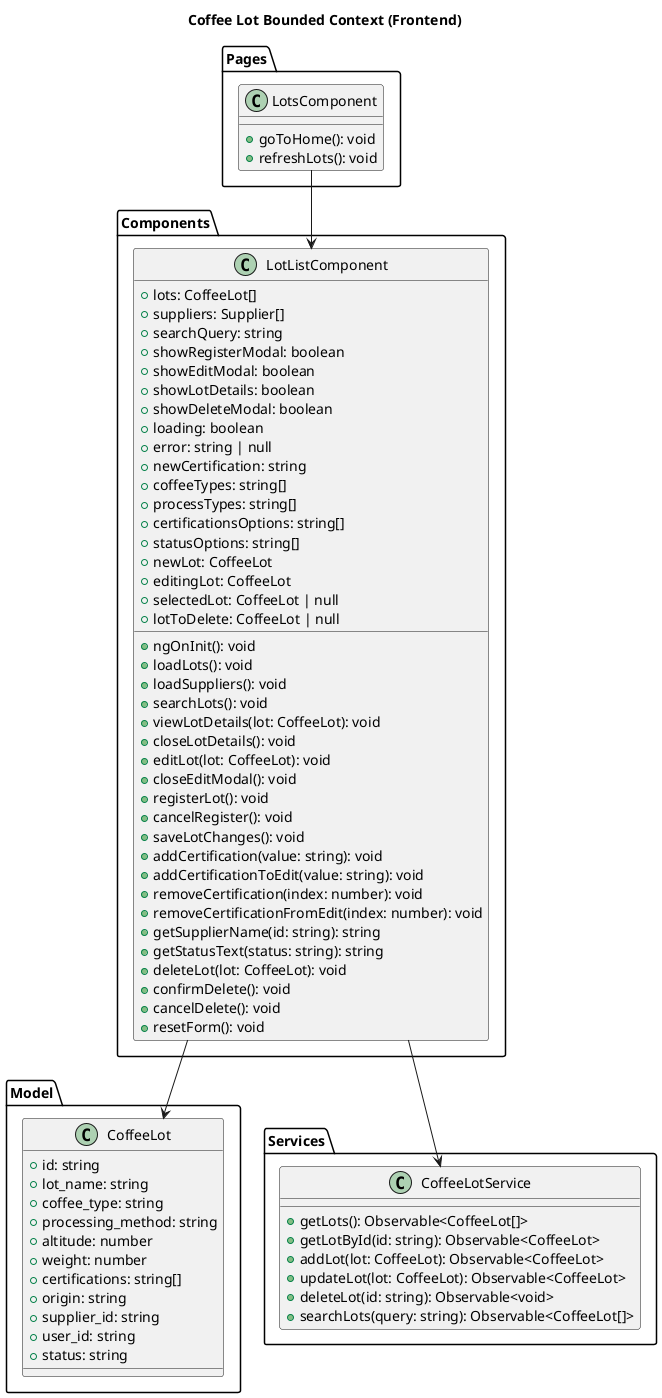 @startuml
title Coffee Lot Bounded Context (Frontend)

' ==== MODEL ====
package "Model" {
  class CoffeeLot {
    +id: string
    +lot_name: string
    +coffee_type: string
    +processing_method: string
    +altitude: number
    +weight: number
    +certifications: string[]
    +origin: string
    +supplier_id: string
    +user_id: string
    +status: string
  }
}

' ==== SERVICES ====
package "Services" {
  class CoffeeLotService {
    +getLots(): Observable<CoffeeLot[]>
    +getLotById(id: string): Observable<CoffeeLot>
    +addLot(lot: CoffeeLot): Observable<CoffeeLot>
    +updateLot(lot: CoffeeLot): Observable<CoffeeLot>
    +deleteLot(id: string): Observable<void>
    +searchLots(query: string): Observable<CoffeeLot[]>
  }
}

' ==== COMPONENTS ====
package "Components" {
  class LotListComponent {
    +lots: CoffeeLot[]
    +suppliers: Supplier[]
    +searchQuery: string
    +showRegisterModal: boolean
    +showEditModal: boolean
    +showLotDetails: boolean
    +showDeleteModal: boolean
    +loading: boolean
    +error: string | null
    +newCertification: string
    +coffeeTypes: string[]
    +processTypes: string[]
    +certificationsOptions: string[]
    +statusOptions: string[]
    +newLot: CoffeeLot
    +editingLot: CoffeeLot
    +selectedLot: CoffeeLot | null
    +lotToDelete: CoffeeLot | null
    +ngOnInit(): void
    +loadLots(): void
    +loadSuppliers(): void
    +searchLots(): void
    +viewLotDetails(lot: CoffeeLot): void
    +closeLotDetails(): void
    +editLot(lot: CoffeeLot): void
    +closeEditModal(): void
    +registerLot(): void
    +cancelRegister(): void
    +saveLotChanges(): void
    +addCertification(value: string): void
    +addCertificationToEdit(value: string): void
    +removeCertification(index: number): void
    +removeCertificationFromEdit(index: number): void
    +getSupplierName(id: string): string
    +getStatusText(status: string): string
    +deleteLot(lot: CoffeeLot): void
    +confirmDelete(): void
    +cancelDelete(): void
    +resetForm(): void
  }
}

' ==== PAGES ====
package "Pages" {
  class LotsComponent {
    +goToHome(): void
    +refreshLots(): void
  }
}

' ==== RELATIONSHIPS ====
LotListComponent --> CoffeeLotService
LotListComponent --> CoffeeLot
LotsComponent --> LotListComponent

@enduml
